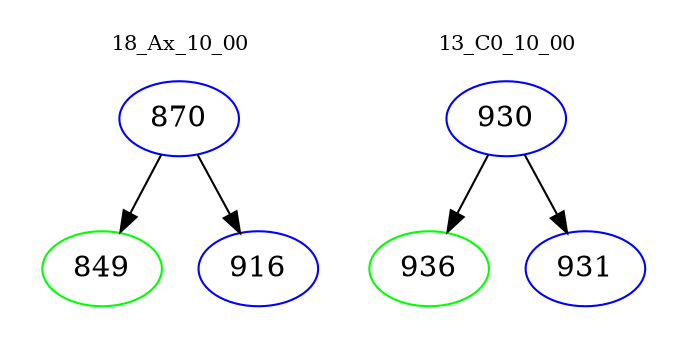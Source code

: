 digraph{
subgraph cluster_0 {
color = white
label = "18_Ax_10_00";
fontsize=10;
T0_870 [label="870", color="blue"]
T0_870 -> T0_849 [color="black"]
T0_849 [label="849", color="green"]
T0_870 -> T0_916 [color="black"]
T0_916 [label="916", color="blue"]
}
subgraph cluster_1 {
color = white
label = "13_C0_10_00";
fontsize=10;
T1_930 [label="930", color="blue"]
T1_930 -> T1_936 [color="black"]
T1_936 [label="936", color="green"]
T1_930 -> T1_931 [color="black"]
T1_931 [label="931", color="blue"]
}
}
